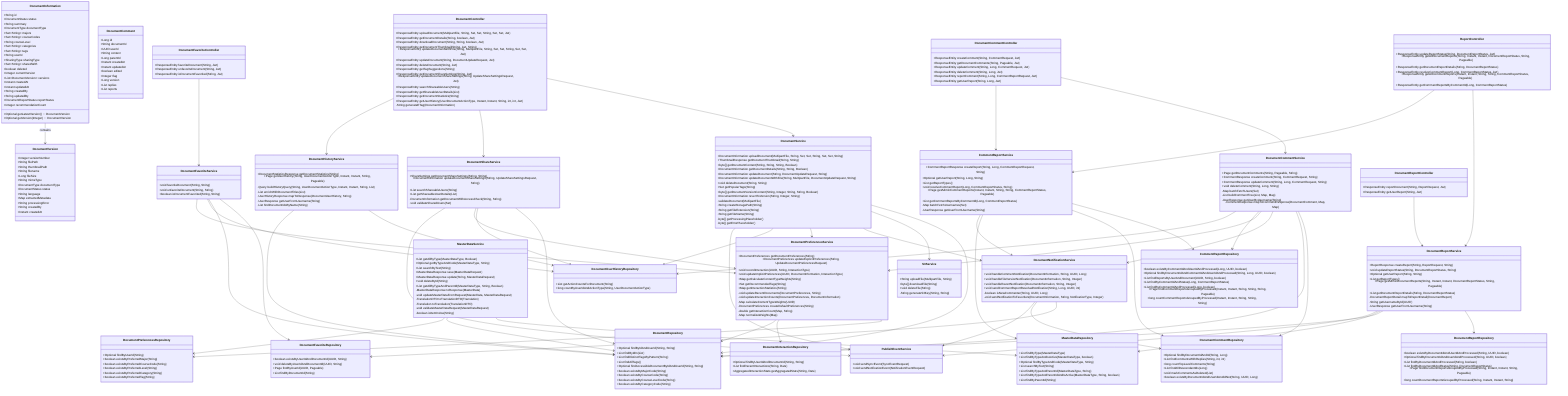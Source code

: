 classDiagram
%% Core Domain Models
    class DocumentInformation {
        +String id
        +DocumentStatus status
        +String summary
        +DocumentType documentType
        +Set~String~ majors
        +Set~String~ courseCodes
        +String courseLevel
        +Set~String~ categories
        +Set~String~ tags
        +String userId
        +SharingType sharingType
        +Set~String~ sharedWith
        +boolean deleted
        +Integer currentVersion
        +List~DocumentVersion~ versions
        +Instant createdAt
        +Instant updatedAt
        +String createdBy
        +String updatedBy
        +DocumentReportStatus reportStatus
        +Integer recommendationCount
        +Optional getLatestVersion(): DocumentVersion
        +Optional getVersion(Integer): DocumentVersion
    }

    class DocumentVersion {
        +Integer versionNumber
        +String filePath
        +String thumbnailPath
        +String filename
        +Long fileSize
        +String mimeType
        +DocumentType documentType
        +DocumentStatus status
        +String language
        +Map extractedMetadata
        +String processingError
        +String createdBy
        +Instant createdAt
    }

    class DocumentComment {
        +Long id
        +String documentId
        +UUID userId
        +String content
        +Long parentId
        +Instant createdAt
        +Instant updatedAt
        +boolean edited
        +Integer flag
        +Long version
        +List replies
        +List reports
    }

%% Core Services
    class DocumentService {
        +DocumentInformation uploadDocument(MultipartFile, String, Set, Set, String, Set, Set, String)
        +ThumbnailResponse getDocumentThumbnail(String, String)
        +byte[] getDocumentContent(String, String, String, Boolean)
        +DocumentInformation getDocumentDetails(String, String, Boolean)
        +DocumentInformation updateDocument(String, DocumentUpdateRequest, String)
        +DocumentInformation updateDocumentWithFile(String, MultipartFile, DocumentUpdateRequest, String)
        +void deleteDocument(String, String)
        +Set getPopularTags(String)
        +byte[] getDocumentVersionContent(String, Integer, String, String, Boolean)
        +DocumentInformation revertToVersion(String, Integer, String)
        -validateDocument(MultipartFile)
        -String createStoragePath(String)
        -String getFileExtension(String)
        -String getFileName(String)
        -byte[] getProcessingPlaceholder()
        -byte[] getErrorPlaceholder()
    }

    class DocumentCommentService {
        +Page getDocumentComments(String, Pageable, String)
        +CommentResponse createComment(String, CommentRequest, String)
        +CommentResponse updateComment(String, Long, CommentRequest, String)
        +void deleteComment(String, Long, String)
        -Map batchFetchUsers(Set)
        -List buildCommentTree(List, Map, Map)
        -UserResponse getUserByUsername(String)
        -CommentResponse mapToCommentResponse(DocumentComment, Map, Map)
    }

    class DocumentShareService {
        +ShareSettings getDocumentShareSettings(String, String)
        +DocumentInformation updateDocumentShareSettings(String, UpdateShareSettingsRequest, String)
        +List searchShareableUsers(String)
        +List getShareableUserDetails(List)
        -DocumentInformation getDocumentWithAccessCheck(String, String)
        -void validateSharedUsers(Set)
    }

    class S3Service {
        +String uploadFile(MultipartFile, String)
        +byte[] downloadFile(String)
        +void deleteFile(String)
        -String generateS3Key(String, String)
    }

    class DocumentReportService {
        +ReportResponse createReport(String, ReportRequest, String)
        +void updateReportStatus(String, DocumentReportStatus, String)
        +Optional getUserReport(String, String)
        +List getReportTypes()
        +Page getAdminDocumentReports(String, Instant, Instant, DocumentReportStatus, String, Pageable)
        +List getDocumentReportDetails(String, DocumentReportStatus)
        -DocumentReportDetail mapToReportDetail(DocumentReport)
        -String getUsernameById(UUID)
        -UserResponse getUserFromUsername(String)
    }

    class DocumentFavoriteService {
        +void favoriteDocument(String, String)
        +void unfavoriteDocument(String, String)
        +boolean isDocumentFavorited(String, String)
    }

    class DocumentHistoryService {
        +DocumentStatisticsResponse getDocumentStatistics(String)
        +Page getUserHistory(String, UserDocumentActionType, Instant, Instant, String, Pageable)
        -Query buildHistoryQuery(String, UserDocumentActionType, Instant, Instant, String, List)
        -List enrichWithDocumentTitles(List)
        -UserHistoryResponse mapToResponse(DocumentUserHistory, String)
        -UserResponse getUserFromUsername(String)
        -List findDocumentIdsByName(String)
    }

    class DocumentNotificationService {
        +void handleCommentNotification(DocumentInformation, String, UUID, Long)
        +void handleFileVersionNotification(DocumentInformation, String, Integer)
        +void handleRevertNotification(DocumentInformation, String, Integer)
        +void sendCommentReportResolvedNotification(String, Long, UUID, int)
        -boolean isNewCommenter(String, UUID, Long)
        -void sendNotificationToFavoriters(DocumentInformation, String, NotificationType, Integer)
    }

    class DocumentPreferencesService {
        +DocumentPreferences getDocumentPreferences(String)
        +DocumentPreferences updateExplicitPreferences(String, UpdateDocumentPreferencesRequest)
        +void recordInteraction(UUID, String, InteractionType)
        +void updateImplicitPreferences(UUID, DocumentInformation, InteractionType)
        +Map getCalculateContentTypeWeights(String)
        +Set getRecommendedTags(String)
        +Map getInteractionStatistics(String)
        -void updateRecentDocuments(DocumentPreferences, String)
        -void updateInteractionCounts(DocumentPreferences, DocumentInformation)
        -Map calculateContentTypeWeights(UUID)
        -DocumentPreferences createDefaultPreferences(String)
        -double getInteractionCount(Map, String)
        -Map normalizeWeights(Map)
    }

    class CommentReportService {
        +CommentReportResponse createReport(String, Long, CommentReportRequest, String)
        +Optional getUserReport(String, Long, String)
        +List getReportTypes()
        +void resolveCommentReport(Long, CommentReportStatus, String)
        +Page getAdminCommentReports(Instant, Instant, String, String, CommentReportStatus, Pageable)
        +List getCommentReportsByCommentId(Long, CommentReportStatus)
        -Map batchFetchUsernames(Set)
        -UserResponse getUserFromUsername(String)
    }

    class MasterDataService {
        +List getAllByType(MasterDataType, Boolean)
        +Optional getByTypeAndCode(MasterDataType, String)
        +List searchByText(String)
        +MasterDataResponse save(MasterDataRequest)
        +MasterDataResponse update(String, MasterDataRequest)
        +void deleteById(String)
        +List getAllByTypeAndParentId(MasterDataType, String, Boolean)
        -MasterDataResponse toResponse(MasterData)
        -void updateMasterDataFromRequest(MasterData, MasterDataRequest)
        -TranslationDTO toTranslationDTO(Translation)
        -Translation toTranslation(TranslationDTO)
        -void validateMasterDataRequest(MasterDataRequest)
        -boolean isItemInUse(String)
    }

    class PublishEventService {
        +void sendSyncEvent(SyncEventRequest)
        +void sendNotificationEvent(NotificationEventRequest)
    }

%% Controllers
    class DocumentController {
        +ResponseEntity uploadDocument(MultipartFile, String, Set, Set, String, Set, Set, Jwt)
        +ResponseEntity getDocumentDetails(String, boolean, Jwt)
        +ResponseEntity downloadDocument(String, String, boolean, Jwt)
        +ResponseEntity getDocumentThumbnail(String, Jwt, String)
        +ResponseEntity updateDocumentWithFile(String, MultipartFile, String, Set, Set, String, Set, Set, Jwt)
        +ResponseEntity updateDocument(String, DocumentUpdateRequest, Jwt)
        +ResponseEntity deleteDocument(String, Jwt)
        +ResponseEntity getTagSuggestions(String)
        +ResponseEntity getDocumentShareSettings(String, Jwt)
        +ResponseEntity updateDocumentShareSettings(String, UpdateShareSettingsRequest, Jwt)
        +ResponseEntity searchShareableUsers(String)
        +ResponseEntity getShareableUserDetails(List)
        +ResponseEntity getDocumentStatistics(String)
        +ResponseEntity getUserHistory(UserDocumentActionType, Instant, Instant, String, int, int, Jwt)
        -String generateETag(DocumentInformation)
    }

    class DocumentCommentController {
        +ResponseEntity createComment(String, CommentRequest, Jwt)
        +ResponseEntity getDocumentComments(String, Pageable, Jwt)
        +ResponseEntity updateComment(String, Long, CommentRequest, Jwt)
        +ResponseEntity deleteComment(String, Long, Jwt)
        +ResponseEntity reportComment(String, Long, CommentReportRequest, Jwt)
        +ResponseEntity getUserReport(String, Long, Jwt)
    }

    class DocumentFavoriteController {
        +ResponseEntity favoriteDocument(String, Jwt)
        +ResponseEntity unfavoriteDocument(String, Jwt)
        +ResponseEntity isDocumentFavorited(String, Jwt)
    }

    class DocumentReportController {
        +ResponseEntity reportDocument(String, ReportRequest, Jwt)
        +ResponseEntity getUserReport(String, Jwt)
    }

    class ReportController {
        +ResponseEntity updateReportStatus(String, DocumentReportStatus, Jwt)
        +ResponseEntity getAllDocumentReports(String, Instant, Instant, DocumentReportStatus, String, Pageable)
        +ResponseEntity getDocumentReportDetails(String, DocumentReportStatus)
        +ResponseEntity resolveCommentReport(Long, CommentReportStatus, Jwt)
        +ResponseEntity getAllCommentReports(Instant, Instant, String, String, CommentReportStatus, Pageable)
        +ResponseEntity getCommentReportsByCommentId(Long, CommentReportStatus)
    }

%% Repositories
    class DocumentRepository {
        +Optional findByIdAndUserId(String, String)
        +List findByIdIn(List)
        +List findDistinctTagsByPattern(String)
        +List findAllTags()
        +Optional findAccessibleDocumentByIdAndUserId(String, String)
        +boolean existsByMajorCode(String)
        +boolean existsByCourseCode(String)
        +boolean existsByCourseLevelCode(String)
        +boolean existsByCategoryCode(String)
    }

    class DocumentCommentRepository {
        +Optional findByDocumentIdAndId(String, Long)
        +List findCommentsWithReplies(String, int, int)
        +long countTopLevelComments(String)
        +List findAllDescendantIds(Long)
        +void markCommentsAsDeleted(List)
        +boolean existsByDocumentIdAndUserIdAndIdNot(String, UUID, Long)
    }

    class DocumentUserHistoryRepository {
        +List getActionCountsForDocument(String)
        +long countByUserIdAndActionType(String, UserDocumentActionType)
    }

    class DocumentFavoriteRepository {
        +boolean existsByUserIdAndDocumentId(UUID, String)
        +void deleteByUserIdAndDocumentId(UUID, String)
        +Page findByUserId(UUID, Pageable)
        +List findByDocumentId(String)
    }

    class DocumentReportRepository {
        +boolean existsByDocumentIdAndUserIdAndProcessed(String, UUID, boolean)
        +Optional findByDocumentIdAndUserIdAndProcessed(String, UUID, boolean)
        +List findByDocumentIdAndProcessed(String, boolean)
        +List findByDocumentIdAndStatus(String, DocumentReportStatus)
        +Page findDocumentReportsGroupedByProcessed(String, Instant, Instant, String, Pageable)
        +long countDocumentReportsGroupedByProcessed(String, Instant, Instant, String)
    }

    class CommentReportRepository {
        +boolean existsByCommentIdAndUserIdAndProcessed(Long, UUID, boolean)
        +Optional findByDocumentIdAndCommentIdAndUserIdAndProcessed(String, Long, UUID, boolean)
        +List findReportsByUserAndDocument(UUID, String, boolean)
        +List findByCommentIdAndStatus(Long, CommentReportStatus)
        +List findByCommentIdAndProcessed(Long, boolean)
        +Page findCommentReportsGroupedByProcessed(Instant, Instant, String, String, String, Pageable)
        +long countCommentReportsGroupedByProcessed(Instant, Instant, String, String, String)
    }

    class DocumentPreferencesRepository {
        +Optional findByUserId(String)
        +boolean existsByPreferredMajor(String)
        +boolean existsByPreferredCourseCode(String)
        +boolean existsByPreferredLevel(String)
        +boolean existsByPreferredCategory(String)
        +boolean existsByPreferredTag(String)
    }

    class MasterDataRepository {
        +List findByType(MasterDataType)
        +List findByTypeAndIsActive(MasterDataType, boolean)
        +Optional findByTypeAndCode(MasterDataType, String)
        +List searchByText(String)
        +List findByTypeAndParentId(MasterDataType, String)
        +List findByTypeAndParentIdAndIsActive(MasterDataType, String, boolean)
        +List findByParentId(String)
    }

    class DocumentInteractionRepository {
        +Optional findByUserIdAndDocumentId(String, String)
        +List findRecentInteractions(String, Date)
        +AggregatedInteractionStats getAggregatedStats(String, Date)
    }

%% Relationships
    DocumentController --> DocumentService 
    DocumentController --> DocumentShareService 
    DocumentController --> DocumentHistoryService 
    DocumentCommentController --> DocumentCommentService 
    DocumentCommentController --> CommentReportService 
    DocumentFavoriteController --> DocumentFavoriteService 
    DocumentReportController --> DocumentReportService 
    ReportController --> DocumentReportService 
    ReportController --> CommentReportService 

    DocumentService --> DocumentRepository 
    DocumentService --> S3Service 
    DocumentService --> DocumentNotificationService 
    DocumentService --> DocumentPreferencesService 
    DocumentService --> DocumentUserHistoryRepository 
    DocumentService --> PublishEventService 

    DocumentCommentService --> DocumentCommentRepository 
    DocumentCommentService --> DocumentRepository 
    DocumentCommentService --> DocumentNotificationService 
    DocumentCommentService --> DocumentPreferencesService 
    DocumentCommentService --> CommentReportRepository 
    DocumentCommentService --> DocumentUserHistoryRepository 

    DocumentShareService --> DocumentRepository 
    DocumentShareService --> DocumentUserHistoryRepository 
    DocumentShareService --> DocumentPreferencesService 
    DocumentShareService --> PublishEventService 

    DocumentFavoriteService --> DocumentFavoriteRepository 
    DocumentFavoriteService --> DocumentRepository 
    DocumentFavoriteService --> DocumentUserHistoryRepository 
    DocumentFavoriteService --> DocumentPreferencesService 

    DocumentReportService --> DocumentReportRepository 
    DocumentReportService --> DocumentRepository 
    DocumentReportService --> MasterDataRepository 
    DocumentReportService --> PublishEventService 

    CommentReportService --> CommentReportRepository 
    CommentReportService --> DocumentCommentRepository 
    CommentReportService --> MasterDataRepository 
    CommentReportService --> DocumentNotificationService 

    DocumentNotificationService --> DocumentFavoriteRepository 
    DocumentNotificationService --> DocumentCommentRepository 
    DocumentNotificationService --> PublishEventService 

    DocumentPreferencesService --> DocumentPreferencesRepository 
    DocumentPreferencesService --> DocumentInteractionRepository 
    DocumentPreferencesService --> DocumentRepository 

    MasterDataService --> MasterDataRepository 
    MasterDataService --> DocumentRepository 
    MasterDataService --> DocumentPreferencesRepository 

    DocumentHistoryService --> DocumentUserHistoryRepository 
    DocumentHistoryService --> DocumentRepository 

    DocumentInformation --> DocumentVersion : contains